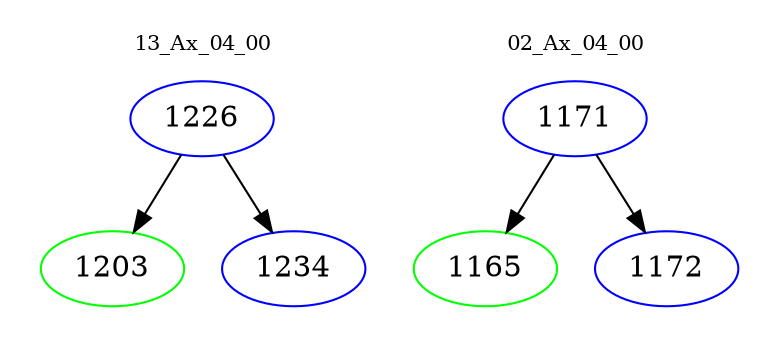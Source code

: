 digraph{
subgraph cluster_0 {
color = white
label = "13_Ax_04_00";
fontsize=10;
T0_1226 [label="1226", color="blue"]
T0_1226 -> T0_1203 [color="black"]
T0_1203 [label="1203", color="green"]
T0_1226 -> T0_1234 [color="black"]
T0_1234 [label="1234", color="blue"]
}
subgraph cluster_1 {
color = white
label = "02_Ax_04_00";
fontsize=10;
T1_1171 [label="1171", color="blue"]
T1_1171 -> T1_1165 [color="black"]
T1_1165 [label="1165", color="green"]
T1_1171 -> T1_1172 [color="black"]
T1_1172 [label="1172", color="blue"]
}
}
